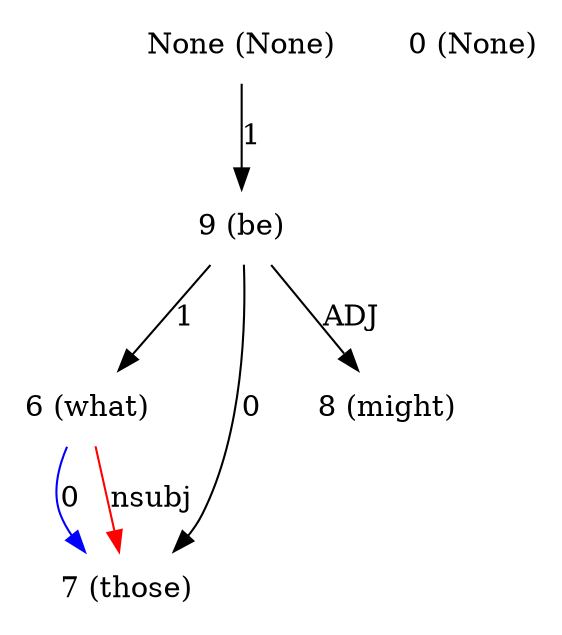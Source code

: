 digraph G{
edge [dir=forward]
node [shape=plaintext]

None [label="None (None)"]
None -> 9 [label="1"]
0 [label="0 (None)"]
6 [label="6 (what)"]
6 -> 7 [label="0", color="blue"]
7 [label="7 (those)"]
6 -> 7 [label="nsubj", color="red"]
8 [label="8 (might)"]
9 [label="9 (be)"]
9 -> 6 [label="1"]
9 -> 7 [label="0"]
9 -> 8 [label="ADJ"]
}
